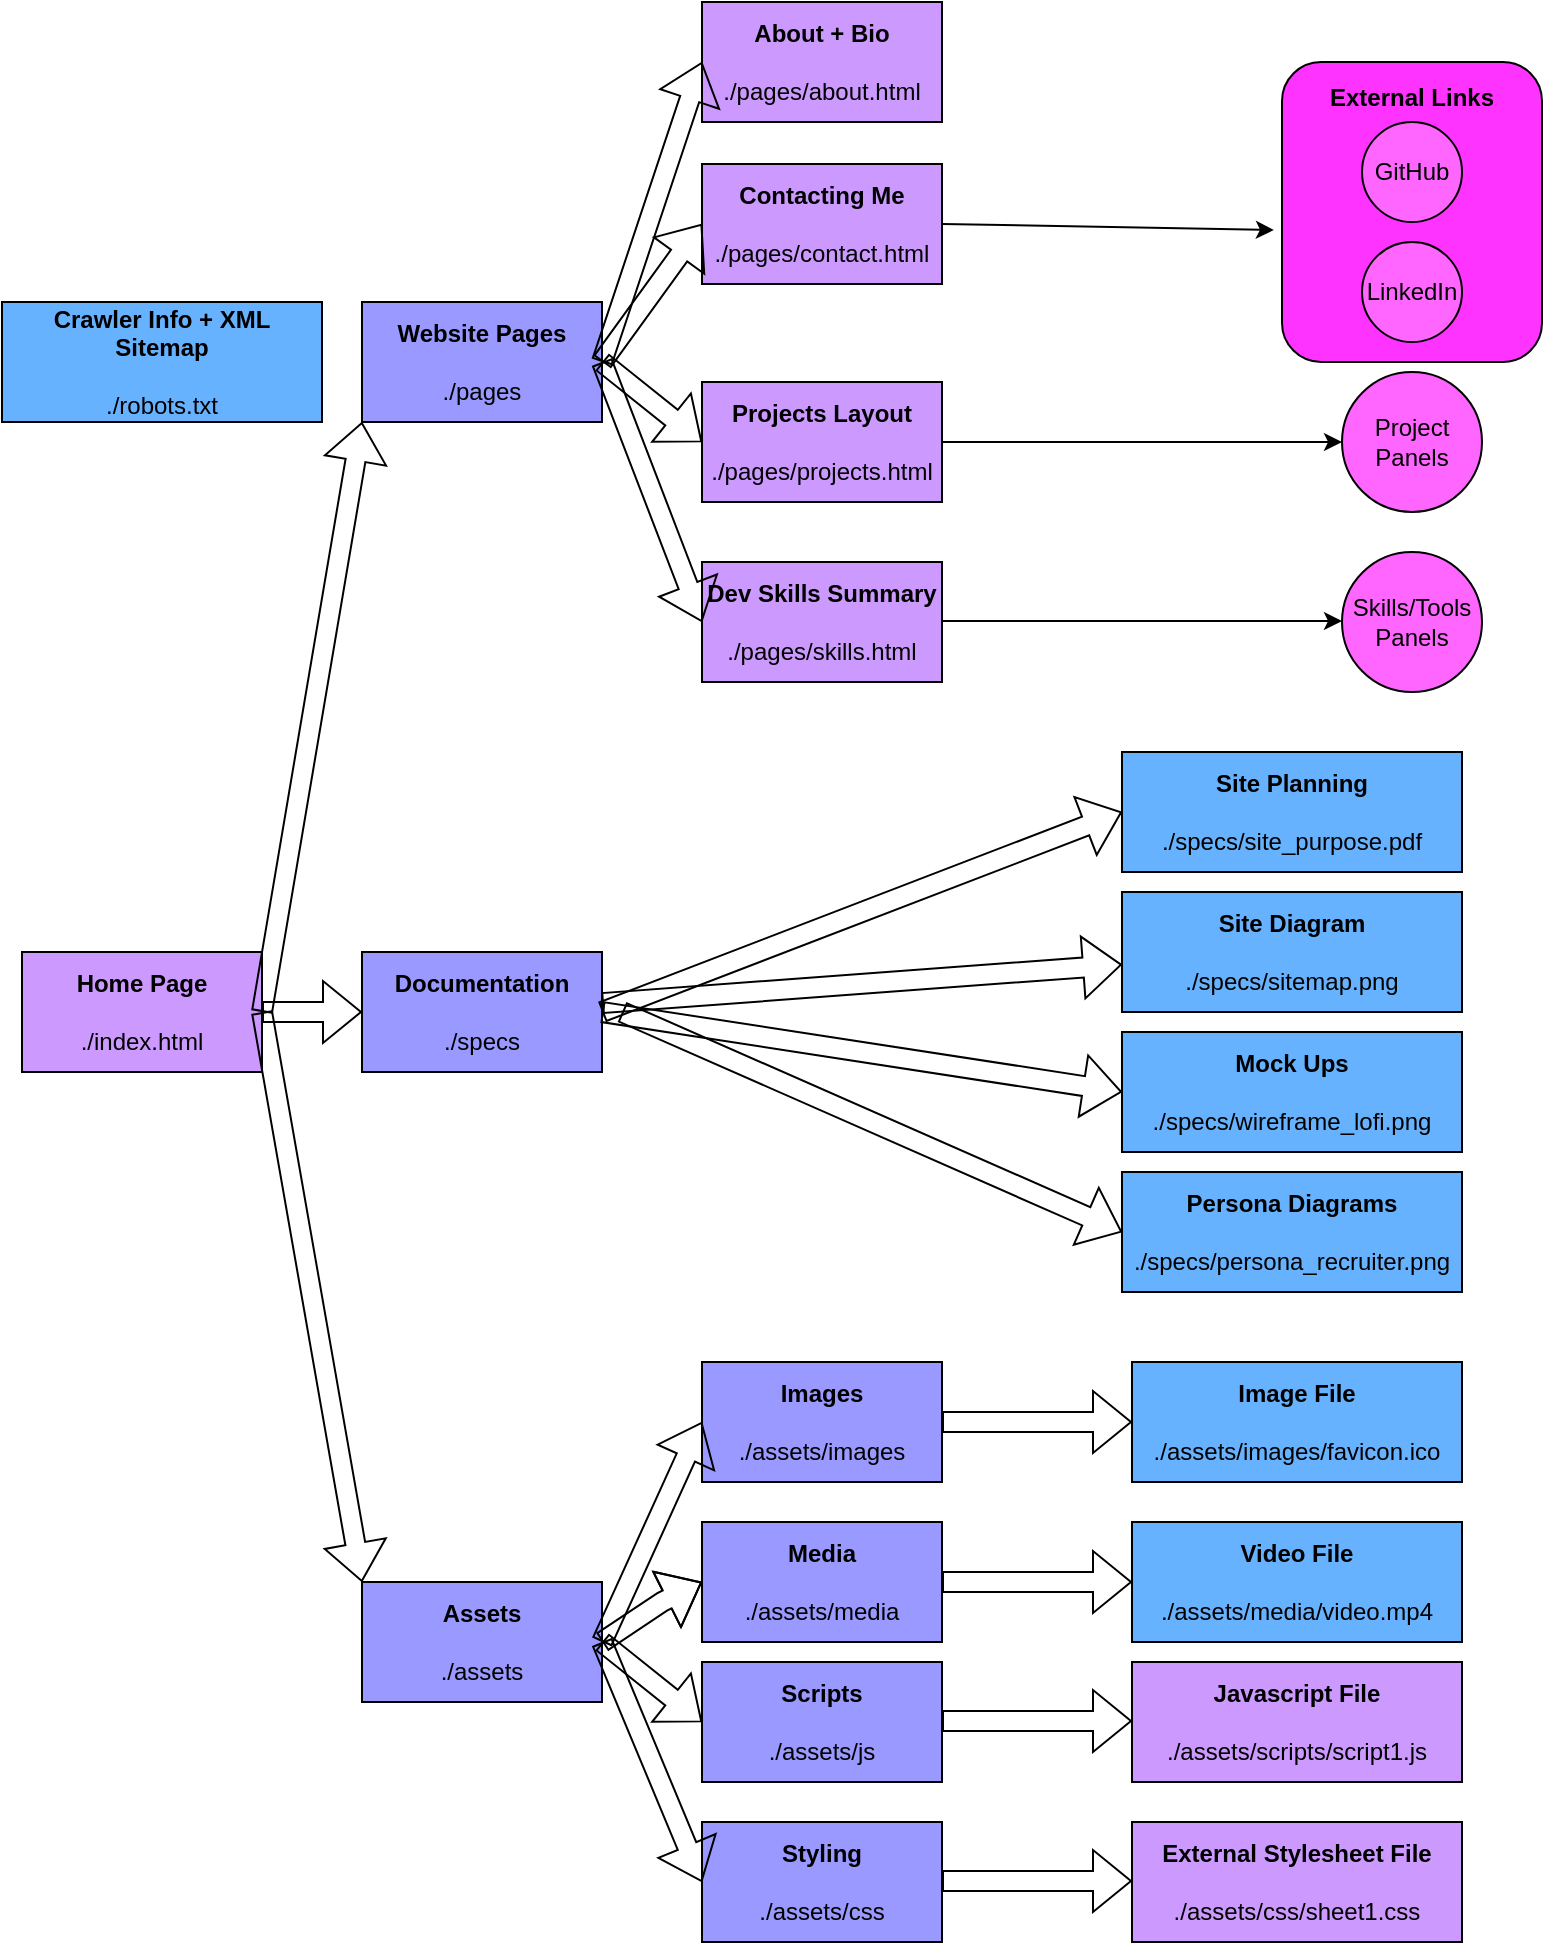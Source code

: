 <mxfile version="28.2.8">
  <diagram name="Page-1" id="iACZfI41NKOZRzuHyMeY">
    <mxGraphModel dx="2056" dy="1157" grid="1" gridSize="10" guides="1" tooltips="1" connect="1" arrows="1" fold="1" page="1" pageScale="1" pageWidth="850" pageHeight="1100" math="0" shadow="0">
      <root>
        <mxCell id="0" />
        <mxCell id="1" parent="0" />
        <mxCell id="2-xVNbtVshe4XBTRMnAk-22" value="&lt;div&gt;&lt;b&gt;External Links&lt;br&gt;&lt;/b&gt;&lt;/div&gt;&lt;div&gt;&lt;b&gt;&lt;br&gt;&lt;/b&gt;&lt;/div&gt;&lt;div&gt;&lt;b&gt;&lt;br&gt;&lt;/b&gt;&lt;/div&gt;&lt;div&gt;&lt;b&gt;&lt;br&gt;&lt;/b&gt;&lt;/div&gt;&lt;div&gt;&lt;b&gt;&lt;br&gt;&lt;/b&gt;&lt;/div&gt;&lt;div&gt;&lt;b&gt;&lt;br&gt;&lt;/b&gt;&lt;/div&gt;&lt;div&gt;&lt;b&gt;&lt;br&gt;&lt;/b&gt;&lt;/div&gt;&lt;div&gt;&lt;b&gt;&lt;br&gt;&lt;/b&gt;&lt;/div&gt;&lt;div&gt;&lt;b&gt;&lt;br&gt;&lt;/b&gt;&lt;/div&gt;" style="rounded=1;whiteSpace=wrap;html=1;fillColor=#FF33FF;" parent="1" vertex="1">
          <mxGeometry x="650" y="40" width="130" height="150" as="geometry" />
        </mxCell>
        <mxCell id="2-xVNbtVshe4XBTRMnAk-5" value="&lt;div&gt;&lt;b&gt;Home Page&lt;/b&gt;&lt;/div&gt;&lt;div&gt;&lt;b&gt;&lt;br&gt;&lt;/b&gt;&lt;/div&gt;&lt;div&gt;./index.html&lt;/div&gt;" style="rounded=0;whiteSpace=wrap;html=1;fillColor=#CC99FF;" parent="1" vertex="1">
          <mxGeometry x="20" y="485" width="120" height="60" as="geometry" />
        </mxCell>
        <mxCell id="2-xVNbtVshe4XBTRMnAk-6" value="&lt;div&gt;&lt;b&gt;Images&lt;br&gt;&lt;/b&gt;&lt;/div&gt;&lt;div&gt;&lt;b&gt;&lt;br&gt;&lt;/b&gt;&lt;/div&gt;&lt;div&gt;./assets/images&lt;/div&gt;" style="rounded=0;whiteSpace=wrap;html=1;fillColor=#9999FF;" parent="1" vertex="1">
          <mxGeometry x="360" y="690" width="120" height="60" as="geometry" />
        </mxCell>
        <mxCell id="2-xVNbtVshe4XBTRMnAk-7" value="&lt;div&gt;&lt;b&gt;Crawler Info + XML Sitemap&lt;/b&gt;&lt;/div&gt;&lt;div&gt;&lt;b&gt;&lt;br&gt;&lt;/b&gt;&lt;/div&gt;&lt;div&gt;./robots.txt&lt;/div&gt;" style="rounded=0;whiteSpace=wrap;html=1;fillColor=#66B2FF;" parent="1" vertex="1">
          <mxGeometry x="10" y="160" width="160" height="60" as="geometry" />
        </mxCell>
        <mxCell id="2-xVNbtVshe4XBTRMnAk-8" value="&lt;div&gt;&lt;b&gt;Assets&lt;br&gt;&lt;/b&gt;&lt;/div&gt;&lt;div&gt;&lt;b&gt;&lt;br&gt;&lt;/b&gt;&lt;/div&gt;&lt;div&gt;./assets&lt;/div&gt;" style="rounded=0;whiteSpace=wrap;html=1;fillColor=#9999FF;" parent="1" vertex="1">
          <mxGeometry x="190" y="800" width="120" height="60" as="geometry" />
        </mxCell>
        <mxCell id="2-xVNbtVshe4XBTRMnAk-10" value="&lt;div&gt;&lt;b&gt;Documentation&lt;br&gt;&lt;/b&gt;&lt;/div&gt;&lt;div&gt;&lt;b&gt;&lt;br&gt;&lt;/b&gt;&lt;/div&gt;&lt;div&gt;./specs&lt;/div&gt;" style="rounded=0;whiteSpace=wrap;html=1;fillColor=#9999FF;" parent="1" vertex="1">
          <mxGeometry x="190" y="485" width="120" height="60" as="geometry" />
        </mxCell>
        <mxCell id="2-xVNbtVshe4XBTRMnAk-11" value="&lt;div&gt;&lt;b&gt;Website Pages&lt;br&gt;&lt;/b&gt;&lt;/div&gt;&lt;div&gt;&lt;b&gt;&lt;br&gt;&lt;/b&gt;&lt;/div&gt;&lt;div&gt;./pages&lt;/div&gt;" style="rounded=0;whiteSpace=wrap;html=1;fillColor=#9999FF;" parent="1" vertex="1">
          <mxGeometry x="190" y="160" width="120" height="60" as="geometry" />
        </mxCell>
        <mxCell id="2-xVNbtVshe4XBTRMnAk-12" value="&lt;div&gt;&lt;b&gt;Media&lt;br&gt;&lt;/b&gt;&lt;/div&gt;&lt;div&gt;&lt;b&gt;&lt;br&gt;&lt;/b&gt;&lt;/div&gt;&lt;div&gt;./assets/media&lt;/div&gt;" style="rounded=0;whiteSpace=wrap;html=1;fillColor=#9999FF;" parent="1" vertex="1">
          <mxGeometry x="360" y="770" width="120" height="60" as="geometry" />
        </mxCell>
        <mxCell id="2-xVNbtVshe4XBTRMnAk-13" value="&lt;div&gt;&lt;b&gt;Scripts&lt;br&gt;&lt;/b&gt;&lt;/div&gt;&lt;div&gt;&lt;b&gt;&lt;br&gt;&lt;/b&gt;&lt;/div&gt;&lt;div&gt;./assets/js&lt;/div&gt;" style="rounded=0;whiteSpace=wrap;html=1;fillColor=#9999FF;" parent="1" vertex="1">
          <mxGeometry x="360" y="840" width="120" height="60" as="geometry" />
        </mxCell>
        <mxCell id="2-xVNbtVshe4XBTRMnAk-14" value="&lt;div&gt;&lt;b&gt;Styling&lt;br&gt;&lt;/b&gt;&lt;/div&gt;&lt;div&gt;&lt;b&gt;&lt;br&gt;&lt;/b&gt;&lt;/div&gt;&lt;div&gt;./assets/css&lt;/div&gt;" style="rounded=0;whiteSpace=wrap;html=1;fillColor=#9999FF;" parent="1" vertex="1">
          <mxGeometry x="360" y="920" width="120" height="60" as="geometry" />
        </mxCell>
        <mxCell id="2-xVNbtVshe4XBTRMnAk-17" value="&lt;div&gt;&lt;b&gt;Contacting Me&lt;br&gt;&lt;/b&gt;&lt;/div&gt;&lt;div&gt;&lt;b&gt;&lt;br&gt;&lt;/b&gt;&lt;/div&gt;&lt;div&gt;./pages/contact.html&lt;/div&gt;" style="rounded=0;whiteSpace=wrap;html=1;fillColor=#CC99FF;" parent="1" vertex="1">
          <mxGeometry x="360" y="91" width="120" height="60" as="geometry" />
        </mxCell>
        <mxCell id="2-xVNbtVshe4XBTRMnAk-18" value="&lt;div&gt;&lt;b&gt;Dev Skills Summary&lt;br&gt;&lt;/b&gt;&lt;/div&gt;&lt;div&gt;&lt;b&gt;&lt;br&gt;&lt;/b&gt;&lt;/div&gt;&lt;div&gt;./pages/skills.html&lt;/div&gt;" style="rounded=0;whiteSpace=wrap;html=1;fillColor=#CC99FF;" parent="1" vertex="1">
          <mxGeometry x="360" y="290" width="120" height="60" as="geometry" />
        </mxCell>
        <mxCell id="2-xVNbtVshe4XBTRMnAk-19" value="&lt;div&gt;&lt;b&gt;About + Bio&lt;br&gt;&lt;/b&gt;&lt;/div&gt;&lt;div&gt;&lt;b&gt;&lt;br&gt;&lt;/b&gt;&lt;/div&gt;&lt;div&gt;./pages/about.html&lt;/div&gt;" style="rounded=0;whiteSpace=wrap;html=1;fillColor=#CC99FF;" parent="1" vertex="1">
          <mxGeometry x="360" y="10" width="120" height="60" as="geometry" />
        </mxCell>
        <mxCell id="2-xVNbtVshe4XBTRMnAk-20" value="&lt;div&gt;&lt;b&gt;Projects Layout&lt;br&gt;&lt;/b&gt;&lt;/div&gt;&lt;div&gt;&lt;b&gt;&lt;br&gt;&lt;/b&gt;&lt;/div&gt;&lt;div&gt;./pages/projects.html&lt;/div&gt;" style="rounded=0;whiteSpace=wrap;html=1;fillColor=#CC99FF;" parent="1" vertex="1">
          <mxGeometry x="360" y="200" width="120" height="60" as="geometry" />
        </mxCell>
        <mxCell id="2-xVNbtVshe4XBTRMnAk-21" value="GitHub" style="ellipse;whiteSpace=wrap;html=1;aspect=fixed;fillColor=#FF66FF;" parent="1" vertex="1">
          <mxGeometry x="690" y="70" width="50" height="50" as="geometry" />
        </mxCell>
        <mxCell id="2-xVNbtVshe4XBTRMnAk-23" value="LinkedIn" style="ellipse;whiteSpace=wrap;html=1;aspect=fixed;fillColor=#FF66FF;" parent="1" vertex="1">
          <mxGeometry x="690" y="130" width="50" height="50" as="geometry" />
        </mxCell>
        <mxCell id="2-xVNbtVshe4XBTRMnAk-28" value="Project Panels" style="ellipse;whiteSpace=wrap;html=1;aspect=fixed;fillColor=#FF66FF;" parent="1" vertex="1">
          <mxGeometry x="680" y="195" width="70" height="70" as="geometry" />
        </mxCell>
        <mxCell id="2-xVNbtVshe4XBTRMnAk-29" value="Skills/Tools Panels" style="ellipse;whiteSpace=wrap;html=1;aspect=fixed;fillColor=#FF66FF;" parent="1" vertex="1">
          <mxGeometry x="680" y="285" width="70" height="70" as="geometry" />
        </mxCell>
        <mxCell id="2-xVNbtVshe4XBTRMnAk-31" value="&lt;div&gt;&lt;b&gt;External Stylesheet File&lt;br&gt;&lt;/b&gt;&lt;/div&gt;&lt;div&gt;&lt;b&gt;&lt;br&gt;&lt;/b&gt;&lt;/div&gt;&lt;div&gt;./assets/css/sheet1.css&lt;/div&gt;" style="rounded=0;whiteSpace=wrap;html=1;fillColor=#CC99FF;" parent="1" vertex="1">
          <mxGeometry x="575" y="920" width="165" height="60" as="geometry" />
        </mxCell>
        <mxCell id="2-xVNbtVshe4XBTRMnAk-32" value="&lt;div&gt;&lt;b&gt;Javascript File&lt;br&gt;&lt;/b&gt;&lt;/div&gt;&lt;div&gt;&lt;b&gt;&lt;br&gt;&lt;/b&gt;&lt;/div&gt;&lt;div&gt;./assets/scripts/script1.js&lt;/div&gt;" style="rounded=0;whiteSpace=wrap;html=1;fillColor=#CC99FF;" parent="1" vertex="1">
          <mxGeometry x="575" y="840" width="165" height="60" as="geometry" />
        </mxCell>
        <mxCell id="2-xVNbtVshe4XBTRMnAk-33" value="&lt;div&gt;&lt;b&gt;Video File&lt;br&gt;&lt;/b&gt;&lt;/div&gt;&lt;div&gt;&lt;b&gt;&lt;br&gt;&lt;/b&gt;&lt;/div&gt;&lt;div&gt;./assets/media/video.mp4&lt;/div&gt;" style="rounded=0;whiteSpace=wrap;html=1;fillColor=#66B2FF;" parent="1" vertex="1">
          <mxGeometry x="575" y="770" width="165" height="60" as="geometry" />
        </mxCell>
        <mxCell id="2-xVNbtVshe4XBTRMnAk-34" value="&lt;div&gt;&lt;b&gt;Image File&lt;br&gt;&lt;/b&gt;&lt;/div&gt;&lt;div&gt;&lt;b&gt;&lt;br&gt;&lt;/b&gt;&lt;/div&gt;&lt;div&gt;./assets/images/favicon.ico&lt;/div&gt;" style="rounded=0;whiteSpace=wrap;html=1;fillColor=#66B2FF;" parent="1" vertex="1">
          <mxGeometry x="575" y="690" width="165" height="60" as="geometry" />
        </mxCell>
        <mxCell id="2-xVNbtVshe4XBTRMnAk-35" value="&lt;div&gt;&lt;b&gt;Site Planning&lt;br&gt;&lt;/b&gt;&lt;/div&gt;&lt;div&gt;&lt;b&gt;&lt;br&gt;&lt;/b&gt;&lt;/div&gt;&lt;div&gt;./specs/site_purpose.pdf&lt;/div&gt;" style="rounded=0;whiteSpace=wrap;html=1;fillColor=#66B2FF;" parent="1" vertex="1">
          <mxGeometry x="570" y="385" width="170" height="60" as="geometry" />
        </mxCell>
        <mxCell id="2-xVNbtVshe4XBTRMnAk-36" value="&lt;div&gt;&lt;b&gt;Mock Ups&lt;br&gt;&lt;/b&gt;&lt;/div&gt;&lt;div&gt;&lt;b&gt;&lt;br&gt;&lt;/b&gt;&lt;/div&gt;&lt;div&gt;./specs/wireframe_lofi.png&lt;/div&gt;" style="rounded=0;whiteSpace=wrap;html=1;fillColor=#66B2FF;" parent="1" vertex="1">
          <mxGeometry x="570" y="525" width="170" height="60" as="geometry" />
        </mxCell>
        <mxCell id="2-xVNbtVshe4XBTRMnAk-37" value="&lt;div&gt;&lt;b&gt;Persona Diagrams&lt;br&gt;&lt;/b&gt;&lt;/div&gt;&lt;div&gt;&lt;b&gt;&lt;br&gt;&lt;/b&gt;&lt;/div&gt;&lt;div&gt;./specs/persona_recruiter.png&lt;/div&gt;" style="rounded=0;whiteSpace=wrap;html=1;fillColor=#66B2FF;" parent="1" vertex="1">
          <mxGeometry x="570" y="595" width="170" height="60" as="geometry" />
        </mxCell>
        <mxCell id="2-xVNbtVshe4XBTRMnAk-38" value="&lt;div&gt;&lt;b&gt;Site Diagram&lt;br&gt;&lt;/b&gt;&lt;/div&gt;&lt;div&gt;&lt;b&gt;&lt;br&gt;&lt;/b&gt;&lt;/div&gt;&lt;div&gt;./specs/sitemap.png&lt;/div&gt;" style="rounded=0;whiteSpace=wrap;html=1;fillColor=#66B2FF;" parent="1" vertex="1">
          <mxGeometry x="570" y="455" width="170" height="60" as="geometry" />
        </mxCell>
        <mxCell id="2-xVNbtVshe4XBTRMnAk-39" value="" style="shape=flexArrow;endArrow=classic;html=1;rounded=0;" parent="1" source="2-xVNbtVshe4XBTRMnAk-10" target="2-xVNbtVshe4XBTRMnAk-38" edge="1">
          <mxGeometry width="50" height="50" relative="1" as="geometry">
            <mxPoint x="425" y="515" as="sourcePoint" />
            <mxPoint x="475" y="465" as="targetPoint" />
            <Array as="points" />
          </mxGeometry>
        </mxCell>
        <mxCell id="2-xVNbtVshe4XBTRMnAk-40" value="" style="shape=flexArrow;endArrow=classic;html=1;rounded=0;exitX=1;exitY=0.5;exitDx=0;exitDy=0;entryX=0;entryY=0.5;entryDx=0;entryDy=0;" parent="1" source="2-xVNbtVshe4XBTRMnAk-10" target="2-xVNbtVshe4XBTRMnAk-36" edge="1">
          <mxGeometry width="50" height="50" relative="1" as="geometry">
            <mxPoint x="420" y="575" as="sourcePoint" />
            <mxPoint x="470" y="525" as="targetPoint" />
            <Array as="points" />
          </mxGeometry>
        </mxCell>
        <mxCell id="2-xVNbtVshe4XBTRMnAk-41" value="" style="shape=flexArrow;endArrow=classic;html=1;rounded=0;entryX=0;entryY=0.5;entryDx=0;entryDy=0;" parent="1" target="2-xVNbtVshe4XBTRMnAk-37" edge="1">
          <mxGeometry width="50" height="50" relative="1" as="geometry">
            <mxPoint x="320" y="515" as="sourcePoint" />
            <mxPoint x="470" y="575" as="targetPoint" />
          </mxGeometry>
        </mxCell>
        <mxCell id="2-xVNbtVshe4XBTRMnAk-42" value="" style="shape=flexArrow;endArrow=classic;html=1;rounded=0;entryX=0;entryY=0.5;entryDx=0;entryDy=0;exitX=1;exitY=0.5;exitDx=0;exitDy=0;" parent="1" source="2-xVNbtVshe4XBTRMnAk-10" target="2-xVNbtVshe4XBTRMnAk-35" edge="1">
          <mxGeometry width="50" height="50" relative="1" as="geometry">
            <mxPoint x="420" y="475" as="sourcePoint" />
            <mxPoint x="470" y="425" as="targetPoint" />
          </mxGeometry>
        </mxCell>
        <mxCell id="2-xVNbtVshe4XBTRMnAk-43" value="" style="shape=flexArrow;endArrow=classic;html=1;rounded=0;entryX=0;entryY=0.5;entryDx=0;entryDy=0;exitX=1;exitY=0.5;exitDx=0;exitDy=0;" parent="1" source="2-xVNbtVshe4XBTRMnAk-8" target="2-xVNbtVshe4XBTRMnAk-6" edge="1">
          <mxGeometry width="50" height="50" relative="1" as="geometry">
            <mxPoint x="300" y="770" as="sourcePoint" />
            <mxPoint x="350" y="720" as="targetPoint" />
          </mxGeometry>
        </mxCell>
        <mxCell id="2-xVNbtVshe4XBTRMnAk-44" value="" style="shape=flexArrow;endArrow=classic;html=1;rounded=0;entryX=0;entryY=0.5;entryDx=0;entryDy=0;entryPerimeter=0;" parent="1" target="2-xVNbtVshe4XBTRMnAk-12" edge="1">
          <mxGeometry width="50" height="50" relative="1" as="geometry">
            <mxPoint x="310" y="830" as="sourcePoint" />
            <mxPoint x="380" y="810" as="targetPoint" />
            <Array as="points">
              <mxPoint x="340" y="810" />
            </Array>
          </mxGeometry>
        </mxCell>
        <mxCell id="2-xVNbtVshe4XBTRMnAk-45" value="" style="shape=flexArrow;endArrow=classic;html=1;rounded=0;entryX=0;entryY=0.5;entryDx=0;entryDy=0;exitX=1;exitY=0.5;exitDx=0;exitDy=0;" parent="1" source="2-xVNbtVshe4XBTRMnAk-8" target="2-xVNbtVshe4XBTRMnAk-13" edge="1">
          <mxGeometry width="50" height="50" relative="1" as="geometry">
            <mxPoint x="310" y="880" as="sourcePoint" />
            <mxPoint x="360" y="830" as="targetPoint" />
          </mxGeometry>
        </mxCell>
        <mxCell id="2-xVNbtVshe4XBTRMnAk-46" value="" style="shape=flexArrow;endArrow=classic;html=1;rounded=0;exitX=1;exitY=0.5;exitDx=0;exitDy=0;entryX=0;entryY=0.5;entryDx=0;entryDy=0;" parent="1" source="2-xVNbtVshe4XBTRMnAk-8" target="2-xVNbtVshe4XBTRMnAk-14" edge="1">
          <mxGeometry width="50" height="50" relative="1" as="geometry">
            <mxPoint x="300" y="940" as="sourcePoint" />
            <mxPoint x="350" y="890" as="targetPoint" />
          </mxGeometry>
        </mxCell>
        <mxCell id="2-xVNbtVshe4XBTRMnAk-48" value="" style="shape=flexArrow;endArrow=classic;html=1;rounded=0;entryX=0;entryY=0.5;entryDx=0;entryDy=0;exitX=1;exitY=0.5;exitDx=0;exitDy=0;" parent="1" source="2-xVNbtVshe4XBTRMnAk-6" target="2-xVNbtVshe4XBTRMnAk-34" edge="1">
          <mxGeometry width="50" height="50" relative="1" as="geometry">
            <mxPoint x="510" y="750" as="sourcePoint" />
            <mxPoint x="570" y="720" as="targetPoint" />
            <Array as="points" />
          </mxGeometry>
        </mxCell>
        <mxCell id="2-xVNbtVshe4XBTRMnAk-49" value="" style="shape=flexArrow;endArrow=classic;html=1;rounded=0;entryX=0;entryY=0.5;entryDx=0;entryDy=0;exitX=1;exitY=0.5;exitDx=0;exitDy=0;" parent="1" edge="1">
          <mxGeometry width="50" height="50" relative="1" as="geometry">
            <mxPoint x="480" y="800" as="sourcePoint" />
            <mxPoint x="575" y="800" as="targetPoint" />
            <Array as="points" />
          </mxGeometry>
        </mxCell>
        <mxCell id="2-xVNbtVshe4XBTRMnAk-50" value="" style="shape=flexArrow;endArrow=classic;html=1;rounded=0;entryX=0;entryY=0.5;entryDx=0;entryDy=0;exitX=1;exitY=0.5;exitDx=0;exitDy=0;" parent="1" edge="1">
          <mxGeometry width="50" height="50" relative="1" as="geometry">
            <mxPoint x="480" y="869.5" as="sourcePoint" />
            <mxPoint x="575" y="869.5" as="targetPoint" />
            <Array as="points" />
          </mxGeometry>
        </mxCell>
        <mxCell id="2-xVNbtVshe4XBTRMnAk-51" value="" style="shape=flexArrow;endArrow=classic;html=1;rounded=0;entryX=0;entryY=0.5;entryDx=0;entryDy=0;exitX=1;exitY=0.5;exitDx=0;exitDy=0;" parent="1" edge="1">
          <mxGeometry width="50" height="50" relative="1" as="geometry">
            <mxPoint x="480" y="949.5" as="sourcePoint" />
            <mxPoint x="575" y="949.5" as="targetPoint" />
            <Array as="points" />
          </mxGeometry>
        </mxCell>
        <mxCell id="2-xVNbtVshe4XBTRMnAk-52" value="" style="endArrow=classic;html=1;rounded=0;exitX=1;exitY=0.5;exitDx=0;exitDy=0;entryX=-0.031;entryY=0.56;entryDx=0;entryDy=0;entryPerimeter=0;" parent="1" edge="1">
          <mxGeometry width="50" height="50" relative="1" as="geometry">
            <mxPoint x="480" y="121" as="sourcePoint" />
            <mxPoint x="645.97" y="124" as="targetPoint" />
            <Array as="points" />
          </mxGeometry>
        </mxCell>
        <mxCell id="2-xVNbtVshe4XBTRMnAk-53" value="" style="endArrow=classic;html=1;rounded=0;entryX=0;entryY=0.5;entryDx=0;entryDy=0;exitX=1;exitY=0.5;exitDx=0;exitDy=0;" parent="1" source="2-xVNbtVshe4XBTRMnAk-20" target="2-xVNbtVshe4XBTRMnAk-28" edge="1">
          <mxGeometry width="50" height="50" relative="1" as="geometry">
            <mxPoint x="550" y="270" as="sourcePoint" />
            <mxPoint x="600" y="220" as="targetPoint" />
          </mxGeometry>
        </mxCell>
        <mxCell id="2-xVNbtVshe4XBTRMnAk-54" value="" style="endArrow=classic;html=1;rounded=0;entryX=0;entryY=0.5;entryDx=0;entryDy=0;exitX=1;exitY=0.5;exitDx=0;exitDy=0;" parent="1" edge="1">
          <mxGeometry width="50" height="50" relative="1" as="geometry">
            <mxPoint x="480" y="319.5" as="sourcePoint" />
            <mxPoint x="680" y="319.5" as="targetPoint" />
          </mxGeometry>
        </mxCell>
        <mxCell id="2-xVNbtVshe4XBTRMnAk-55" value="" style="shape=flexArrow;endArrow=classic;html=1;rounded=0;entryX=0;entryY=0.5;entryDx=0;entryDy=0;exitX=1;exitY=0.5;exitDx=0;exitDy=0;" parent="1" source="2-xVNbtVshe4XBTRMnAk-11" target="2-xVNbtVshe4XBTRMnAk-17" edge="1">
          <mxGeometry width="50" height="50" relative="1" as="geometry">
            <mxPoint x="310" y="170" as="sourcePoint" />
            <mxPoint x="360" y="120" as="targetPoint" />
          </mxGeometry>
        </mxCell>
        <mxCell id="2-xVNbtVshe4XBTRMnAk-56" value="" style="shape=flexArrow;endArrow=classic;html=1;rounded=0;entryX=0;entryY=0.5;entryDx=0;entryDy=0;exitX=1;exitY=0.5;exitDx=0;exitDy=0;" parent="1" source="2-xVNbtVshe4XBTRMnAk-11" target="2-xVNbtVshe4XBTRMnAk-19" edge="1">
          <mxGeometry width="50" height="50" relative="1" as="geometry">
            <mxPoint x="280" y="100" as="sourcePoint" />
            <mxPoint x="330" y="50" as="targetPoint" />
          </mxGeometry>
        </mxCell>
        <mxCell id="2-xVNbtVshe4XBTRMnAk-57" value="" style="shape=flexArrow;endArrow=classic;html=1;rounded=0;entryX=0;entryY=0.5;entryDx=0;entryDy=0;" parent="1" target="2-xVNbtVshe4XBTRMnAk-20" edge="1">
          <mxGeometry width="50" height="50" relative="1" as="geometry">
            <mxPoint x="310" y="190" as="sourcePoint" />
            <mxPoint x="330" y="290" as="targetPoint" />
          </mxGeometry>
        </mxCell>
        <mxCell id="2-xVNbtVshe4XBTRMnAk-58" value="" style="shape=flexArrow;endArrow=classic;html=1;rounded=0;exitX=1;exitY=0.5;exitDx=0;exitDy=0;entryX=0;entryY=0.5;entryDx=0;entryDy=0;" parent="1" source="2-xVNbtVshe4XBTRMnAk-11" target="2-xVNbtVshe4XBTRMnAk-18" edge="1">
          <mxGeometry width="50" height="50" relative="1" as="geometry">
            <mxPoint x="290" y="320" as="sourcePoint" />
            <mxPoint x="340" y="270" as="targetPoint" />
          </mxGeometry>
        </mxCell>
        <mxCell id="2-xVNbtVshe4XBTRMnAk-59" value="" style="shape=flexArrow;endArrow=classic;html=1;rounded=0;entryX=0;entryY=1;entryDx=0;entryDy=0;exitX=1;exitY=0.5;exitDx=0;exitDy=0;" parent="1" source="2-xVNbtVshe4XBTRMnAk-5" target="2-xVNbtVshe4XBTRMnAk-11" edge="1">
          <mxGeometry width="50" height="50" relative="1" as="geometry">
            <mxPoint x="110" y="380" as="sourcePoint" />
            <mxPoint x="160" y="330" as="targetPoint" />
          </mxGeometry>
        </mxCell>
        <mxCell id="2-xVNbtVshe4XBTRMnAk-60" value="" style="shape=flexArrow;endArrow=classic;html=1;rounded=0;entryX=0;entryY=0;entryDx=0;entryDy=0;exitX=1;exitY=0.5;exitDx=0;exitDy=0;" parent="1" source="2-xVNbtVshe4XBTRMnAk-5" target="2-xVNbtVshe4XBTRMnAk-8" edge="1">
          <mxGeometry width="50" height="50" relative="1" as="geometry">
            <mxPoint x="110" y="690" as="sourcePoint" />
            <mxPoint x="160" y="640" as="targetPoint" />
          </mxGeometry>
        </mxCell>
        <mxCell id="2-xVNbtVshe4XBTRMnAk-61" value="" style="shape=flexArrow;endArrow=classic;html=1;rounded=0;entryX=0;entryY=0.5;entryDx=0;entryDy=0;exitX=1;exitY=0.5;exitDx=0;exitDy=0;" parent="1" source="2-xVNbtVshe4XBTRMnAk-5" target="2-xVNbtVshe4XBTRMnAk-10" edge="1">
          <mxGeometry width="50" height="50" relative="1" as="geometry">
            <mxPoint x="130" y="560" as="sourcePoint" />
            <mxPoint x="180" y="510" as="targetPoint" />
          </mxGeometry>
        </mxCell>
      </root>
    </mxGraphModel>
  </diagram>
</mxfile>

